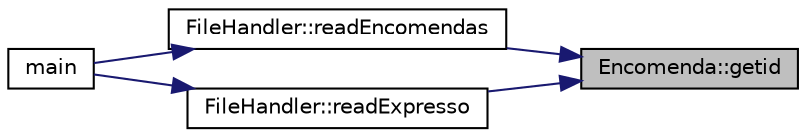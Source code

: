 digraph "Encomenda::getid"
{
 // LATEX_PDF_SIZE
  edge [fontname="Helvetica",fontsize="10",labelfontname="Helvetica",labelfontsize="10"];
  node [fontname="Helvetica",fontsize="10",shape=record];
  rankdir="RL";
  Node1 [label="Encomenda::getid",height=0.2,width=0.4,color="black", fillcolor="grey75", style="filled", fontcolor="black",tooltip=" "];
  Node1 -> Node2 [dir="back",color="midnightblue",fontsize="10",style="solid",fontname="Helvetica"];
  Node2 [label="FileHandler::readEncomendas",height=0.2,width=0.4,color="black", fillcolor="white", style="filled",URL="$class_file_handler.html#a162a62691abeb440baf7efbf0543b8b9",tooltip="Lê os dados do ficheiro encomendas.txt, para criar o dataset e objetos do tipo Encomenda."];
  Node2 -> Node3 [dir="back",color="midnightblue",fontsize="10",style="solid",fontname="Helvetica"];
  Node3 [label="main",height=0.2,width=0.4,color="black", fillcolor="white", style="filled",URL="$main_8cpp.html#ae66f6b31b5ad750f1fe042a706a4e3d4",tooltip=" "];
  Node1 -> Node4 [dir="back",color="midnightblue",fontsize="10",style="solid",fontname="Helvetica"];
  Node4 [label="FileHandler::readExpresso",height=0.2,width=0.4,color="black", fillcolor="white", style="filled",URL="$class_file_handler.html#af2688b84e647cbd667c9e77807aa42a6",tooltip="Lê os dados do ficheiro carrinhas.txt, para criar o dataset e objetos do tipo Expresso."];
  Node4 -> Node3 [dir="back",color="midnightblue",fontsize="10",style="solid",fontname="Helvetica"];
}

